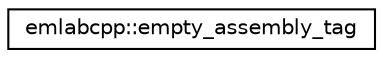 digraph "Graphical Class Hierarchy"
{
 // LATEX_PDF_SIZE
  edge [fontname="Helvetica",fontsize="10",labelfontname="Helvetica",labelfontsize="10"];
  node [fontname="Helvetica",fontsize="10",shape=record];
  rankdir="LR";
  Node0 [label="emlabcpp::empty_assembly_tag",height=0.2,width=0.4,color="black", fillcolor="white", style="filled",URL="$structemlabcpp_1_1empty__assembly__tag.html",tooltip="Marks empty assembly."];
}
